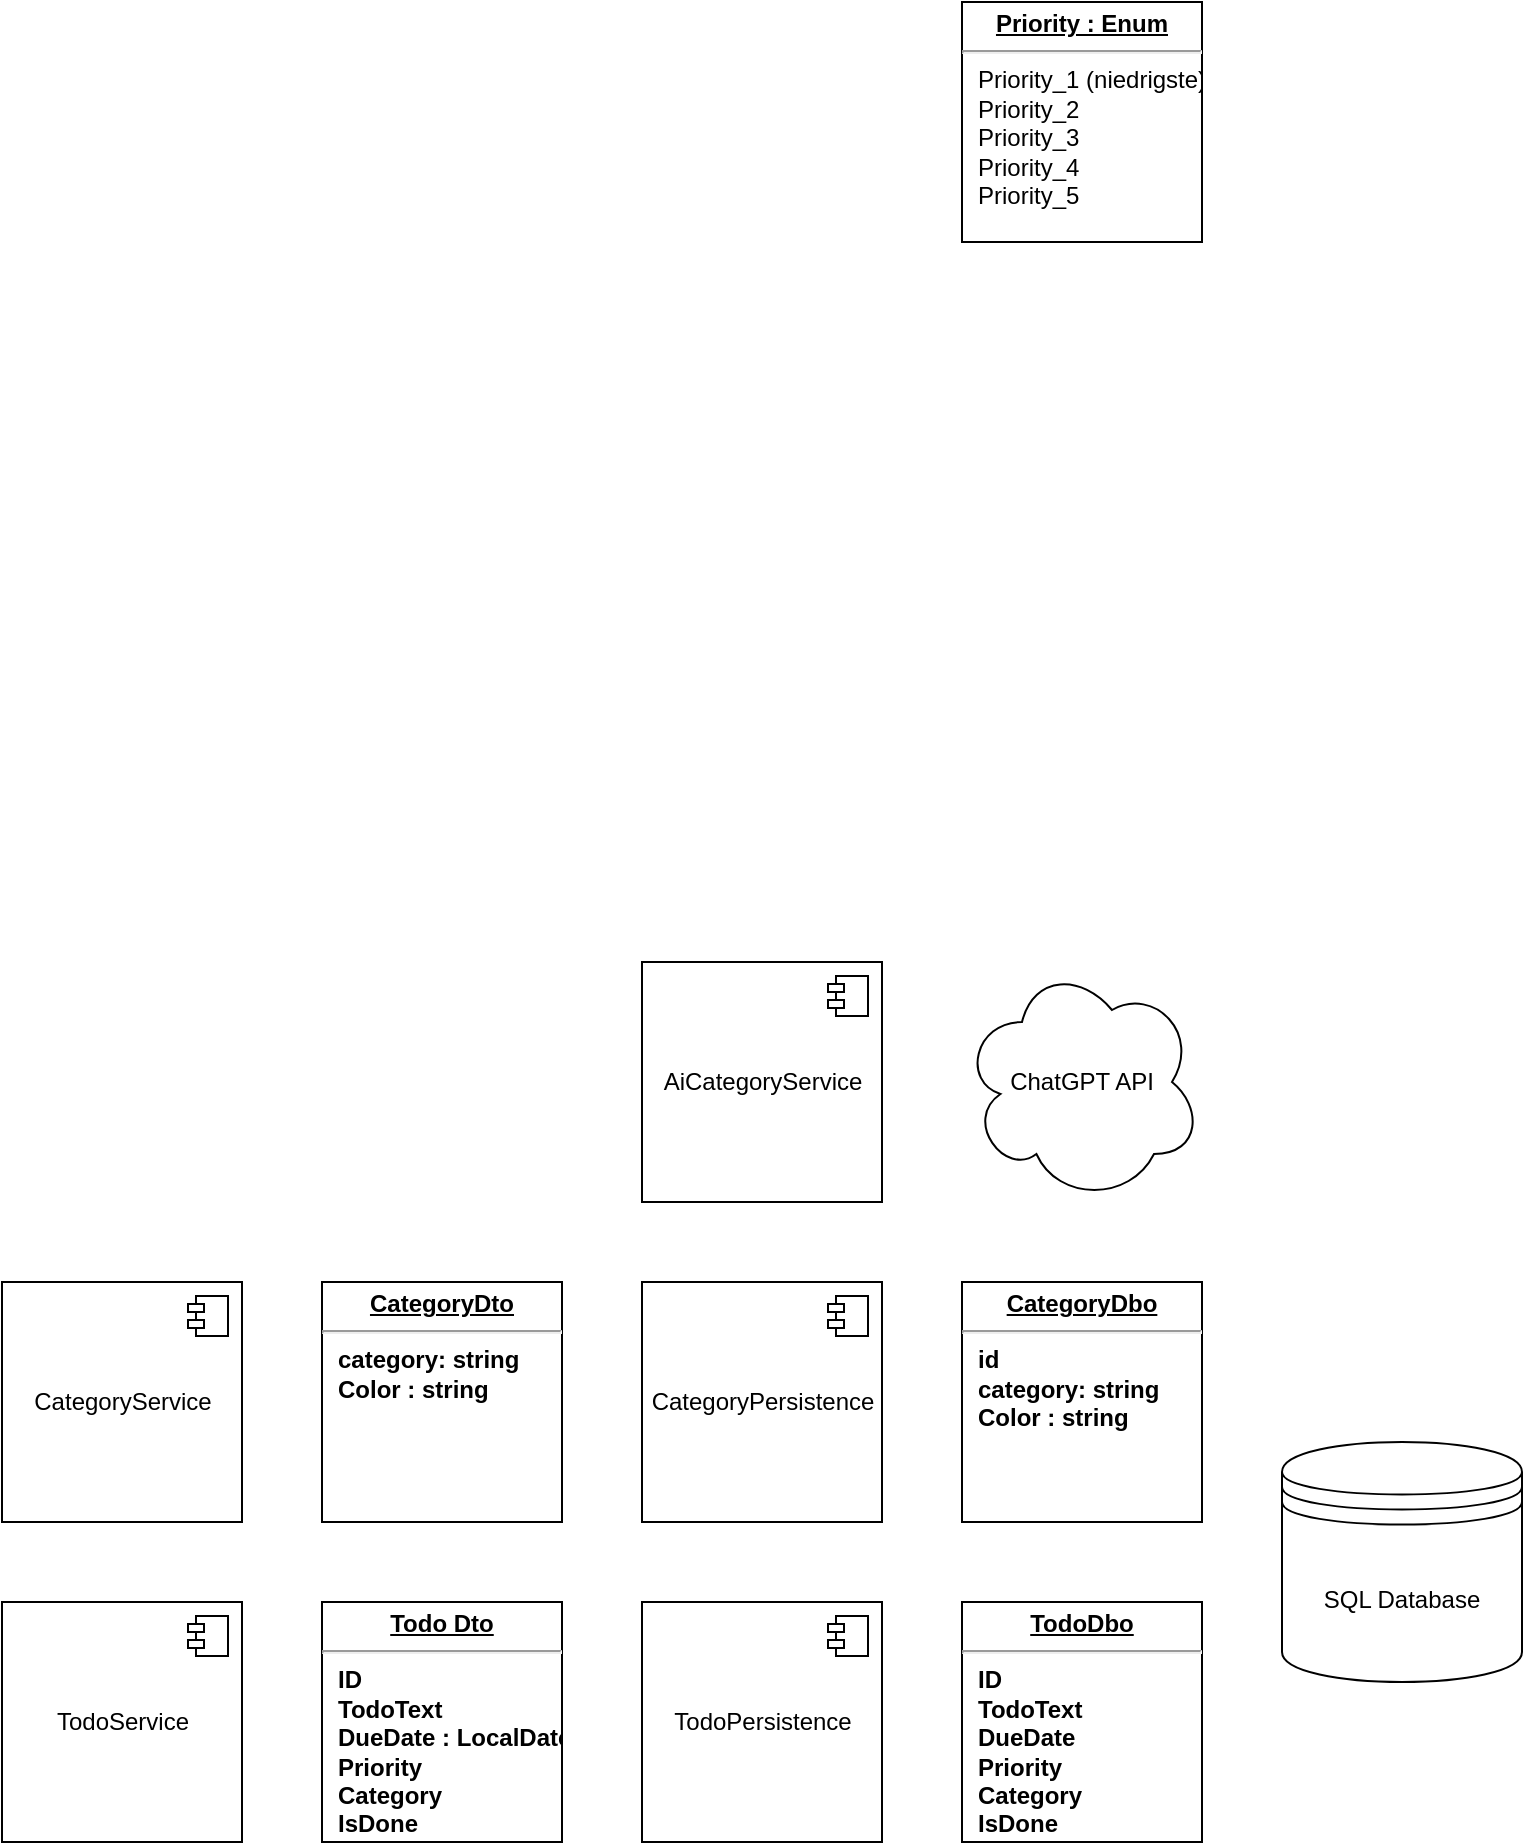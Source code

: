 <mxfile version="25.0.2">
  <diagram id="HOX8nePt5A-wkNEOB8DQ" name="Seite-1">
    <mxGraphModel dx="1338" dy="988" grid="1" gridSize="10" guides="1" tooltips="1" connect="1" arrows="1" fold="1" page="1" pageScale="1" pageWidth="827" pageHeight="1169" math="0" shadow="0">
      <root>
        <mxCell id="0" />
        <mxCell id="1" parent="0" />
        <mxCell id="rMSssnAjmzmwVMzNf-B0-1" value="&lt;p style=&quot;margin: 0px ; margin-top: 4px ; text-align: center ; text-decoration: underline&quot;&gt;&lt;b&gt;Todo Dto&lt;/b&gt;&lt;/p&gt;&lt;hr&gt;&lt;p style=&quot;margin: 0px ; margin-left: 8px&quot;&gt;&lt;b&gt;ID&lt;/b&gt;&lt;/p&gt;&lt;p style=&quot;margin: 0px ; margin-left: 8px&quot;&gt;&lt;b&gt;TodoText&lt;/b&gt;&lt;/p&gt;&lt;p style=&quot;margin: 0px ; margin-left: 8px&quot;&gt;&lt;b&gt;DueDate : LocalDateTime?&lt;/b&gt;&lt;/p&gt;&lt;p style=&quot;margin: 0px ; margin-left: 8px&quot;&gt;&lt;b&gt;Priority&lt;/b&gt;&lt;/p&gt;&lt;p style=&quot;margin: 0px ; margin-left: 8px&quot;&gt;&lt;b&gt;Category&lt;/b&gt;&lt;/p&gt;&lt;p style=&quot;margin: 0px ; margin-left: 8px&quot;&gt;&lt;b&gt;IsDone&lt;/b&gt;&lt;/p&gt;" style="verticalAlign=top;align=left;overflow=fill;fontSize=12;fontFamily=Helvetica;html=1;" parent="1" vertex="1">
          <mxGeometry x="320" y="1000" width="120" height="120" as="geometry" />
        </mxCell>
        <mxCell id="rMSssnAjmzmwVMzNf-B0-2" value="SQL Database" style="shape=datastore;whiteSpace=wrap;html=1;" parent="1" vertex="1">
          <mxGeometry x="800" y="920" width="120" height="120" as="geometry" />
        </mxCell>
        <mxCell id="rMSssnAjmzmwVMzNf-B0-8" value="&lt;p style=&quot;margin: 0px ; margin-top: 4px ; text-align: center ; text-decoration: underline&quot;&gt;&lt;b&gt;Priority : Enum&lt;/b&gt;&lt;/p&gt;&lt;hr&gt;&lt;p style=&quot;margin: 0px 0px 0px 8px&quot;&gt;Priority_1 (niedrigste)&lt;/p&gt;&lt;p style=&quot;margin: 0px ; margin-left: 8px&quot;&gt;Priority_2&lt;/p&gt;&lt;p style=&quot;margin: 0px ; margin-left: 8px&quot;&gt;&lt;span&gt;Priority_3&lt;/span&gt;&lt;/p&gt;&lt;p style=&quot;margin: 0px 0px 0px 8px&quot;&gt;Priority_4&lt;/p&gt;&lt;p style=&quot;margin: 0px 0px 0px 8px&quot;&gt;Priority_5&lt;/p&gt;&lt;p style=&quot;margin: 0px 0px 0px 8px&quot;&gt;&lt;br&gt;&lt;/p&gt;&lt;p style=&quot;margin: 0px ; margin-left: 8px&quot;&gt;&lt;br&gt;&lt;/p&gt;" style="verticalAlign=top;align=left;overflow=fill;fontSize=12;fontFamily=Helvetica;html=1;" parent="1" vertex="1">
          <mxGeometry x="640" y="200" width="120" height="120" as="geometry" />
        </mxCell>
        <mxCell id="rMSssnAjmzmwVMzNf-B0-9" value="ChatGPT API" style="ellipse;shape=cloud;whiteSpace=wrap;html=1;" parent="1" vertex="1">
          <mxGeometry x="640" y="680" width="120" height="120" as="geometry" />
        </mxCell>
        <mxCell id="rMSssnAjmzmwVMzNf-B0-10" value="AiCategoryService" style="html=1;dropTarget=0;" parent="1" vertex="1">
          <mxGeometry x="480" y="680" width="120" height="120" as="geometry" />
        </mxCell>
        <mxCell id="rMSssnAjmzmwVMzNf-B0-11" value="" style="shape=module;jettyWidth=8;jettyHeight=4;" parent="rMSssnAjmzmwVMzNf-B0-10" vertex="1">
          <mxGeometry x="1" width="20" height="20" relative="1" as="geometry">
            <mxPoint x="-27" y="7" as="offset" />
          </mxGeometry>
        </mxCell>
        <mxCell id="f1i7tJlHmHZAfz9CqFCC-1" value="CategoryPersistence" style="html=1;dropTarget=0;" vertex="1" parent="1">
          <mxGeometry x="480" y="840" width="120" height="120" as="geometry" />
        </mxCell>
        <mxCell id="f1i7tJlHmHZAfz9CqFCC-2" value="" style="shape=module;jettyWidth=8;jettyHeight=4;" vertex="1" parent="f1i7tJlHmHZAfz9CqFCC-1">
          <mxGeometry x="1" width="20" height="20" relative="1" as="geometry">
            <mxPoint x="-27" y="7" as="offset" />
          </mxGeometry>
        </mxCell>
        <mxCell id="f1i7tJlHmHZAfz9CqFCC-3" value="TodoPersistence" style="html=1;dropTarget=0;" vertex="1" parent="1">
          <mxGeometry x="480" y="1000" width="120" height="120" as="geometry" />
        </mxCell>
        <mxCell id="f1i7tJlHmHZAfz9CqFCC-4" value="" style="shape=module;jettyWidth=8;jettyHeight=4;" vertex="1" parent="f1i7tJlHmHZAfz9CqFCC-3">
          <mxGeometry x="1" width="20" height="20" relative="1" as="geometry">
            <mxPoint x="-27" y="7" as="offset" />
          </mxGeometry>
        </mxCell>
        <mxCell id="f1i7tJlHmHZAfz9CqFCC-5" value="&lt;p style=&quot;margin: 0px ; margin-top: 4px ; text-align: center ; text-decoration: underline&quot;&gt;&lt;b&gt;CategoryDto&lt;/b&gt;&lt;/p&gt;&lt;hr&gt;&lt;p style=&quot;margin: 0px ; margin-left: 8px&quot;&gt;&lt;b&gt;category: string&lt;/b&gt;&lt;/p&gt;&lt;p style=&quot;margin: 0px ; margin-left: 8px&quot;&gt;&lt;b&gt;Color : string&lt;/b&gt;&lt;/p&gt;" style="verticalAlign=top;align=left;overflow=fill;fontSize=12;fontFamily=Helvetica;html=1;" vertex="1" parent="1">
          <mxGeometry x="320" y="840" width="120" height="120" as="geometry" />
        </mxCell>
        <mxCell id="f1i7tJlHmHZAfz9CqFCC-6" value="CategoryService" style="html=1;dropTarget=0;" vertex="1" parent="1">
          <mxGeometry x="160" y="840" width="120" height="120" as="geometry" />
        </mxCell>
        <mxCell id="f1i7tJlHmHZAfz9CqFCC-7" value="" style="shape=module;jettyWidth=8;jettyHeight=4;" vertex="1" parent="f1i7tJlHmHZAfz9CqFCC-6">
          <mxGeometry x="1" width="20" height="20" relative="1" as="geometry">
            <mxPoint x="-27" y="7" as="offset" />
          </mxGeometry>
        </mxCell>
        <mxCell id="f1i7tJlHmHZAfz9CqFCC-8" value="&lt;p style=&quot;margin: 0px ; margin-top: 4px ; text-align: center ; text-decoration: underline&quot;&gt;&lt;b&gt;CategoryDbo&lt;/b&gt;&lt;/p&gt;&lt;hr&gt;&lt;p style=&quot;margin: 0px ; margin-left: 8px&quot;&gt;&lt;b&gt;id&lt;/b&gt;&lt;/p&gt;&lt;p style=&quot;margin: 0px ; margin-left: 8px&quot;&gt;&lt;b&gt;category: string&lt;/b&gt;&lt;/p&gt;&lt;p style=&quot;margin: 0px ; margin-left: 8px&quot;&gt;&lt;b&gt;Color : string&lt;/b&gt;&lt;/p&gt;" style="verticalAlign=top;align=left;overflow=fill;fontSize=12;fontFamily=Helvetica;html=1;" vertex="1" parent="1">
          <mxGeometry x="640" y="840" width="120" height="120" as="geometry" />
        </mxCell>
        <mxCell id="f1i7tJlHmHZAfz9CqFCC-9" value="&lt;p style=&quot;margin: 0px ; margin-top: 4px ; text-align: center ; text-decoration: underline&quot;&gt;&lt;b&gt;TodoDbo&lt;/b&gt;&lt;/p&gt;&lt;hr&gt;&lt;p style=&quot;margin: 0px 0px 0px 8px;&quot;&gt;&lt;b&gt;ID&lt;/b&gt;&lt;/p&gt;&lt;p style=&quot;margin: 0px 0px 0px 8px;&quot;&gt;&lt;b&gt;TodoText&lt;/b&gt;&lt;/p&gt;&lt;p style=&quot;margin: 0px 0px 0px 8px;&quot;&gt;&lt;b&gt;DueDate&lt;/b&gt;&lt;/p&gt;&lt;p style=&quot;margin: 0px 0px 0px 8px;&quot;&gt;&lt;b&gt;Priority&lt;/b&gt;&lt;/p&gt;&lt;p style=&quot;margin: 0px 0px 0px 8px;&quot;&gt;&lt;b&gt;Category&lt;/b&gt;&lt;/p&gt;&lt;p style=&quot;margin: 0px 0px 0px 8px;&quot;&gt;&lt;b&gt;IsDone&lt;/b&gt;&lt;/p&gt;" style="verticalAlign=top;align=left;overflow=fill;fontSize=12;fontFamily=Helvetica;html=1;" vertex="1" parent="1">
          <mxGeometry x="640" y="1000" width="120" height="120" as="geometry" />
        </mxCell>
        <mxCell id="f1i7tJlHmHZAfz9CqFCC-10" value="TodoService" style="html=1;dropTarget=0;" vertex="1" parent="1">
          <mxGeometry x="160" y="1000" width="120" height="120" as="geometry" />
        </mxCell>
        <mxCell id="f1i7tJlHmHZAfz9CqFCC-11" value="" style="shape=module;jettyWidth=8;jettyHeight=4;" vertex="1" parent="f1i7tJlHmHZAfz9CqFCC-10">
          <mxGeometry x="1" width="20" height="20" relative="1" as="geometry">
            <mxPoint x="-27" y="7" as="offset" />
          </mxGeometry>
        </mxCell>
      </root>
    </mxGraphModel>
  </diagram>
</mxfile>
